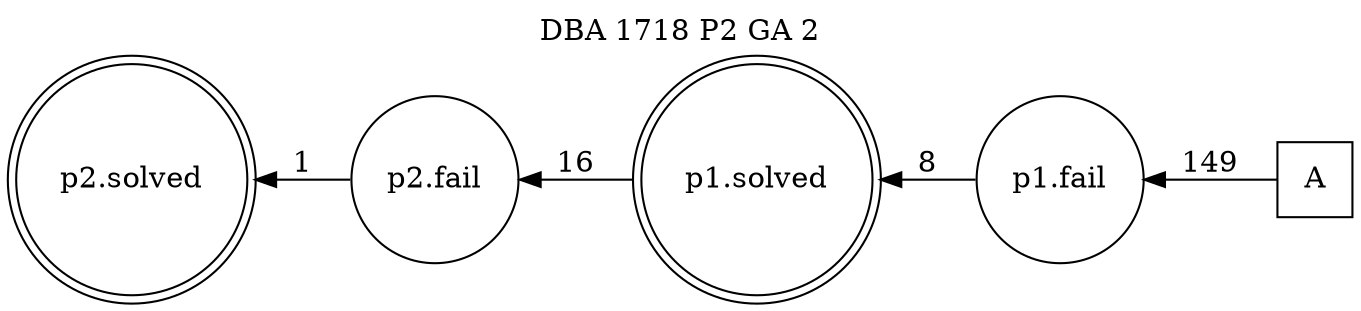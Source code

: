 digraph DBA_1718_P2_GA_2_LOW {
labelloc="tl"
label= " DBA 1718 P2 GA 2 "
rankdir="RL";
graph [ size=" 10 , 10 !"]

"A" [shape="square" label="A"]
"p1.fail" [shape="circle" label="p1.fail"]
"p1.solved" [shape="doublecircle" label="p1.solved"]
"p2.fail" [shape="circle" label="p2.fail"]
"p2.solved" [shape="doublecircle" label="p2.solved"]
"A" -> "p1.fail" [ label=149]
"p1.fail" -> "p1.solved" [ label=8]
"p1.solved" -> "p2.fail" [ label=16]
"p2.fail" -> "p2.solved" [ label=1]
}
